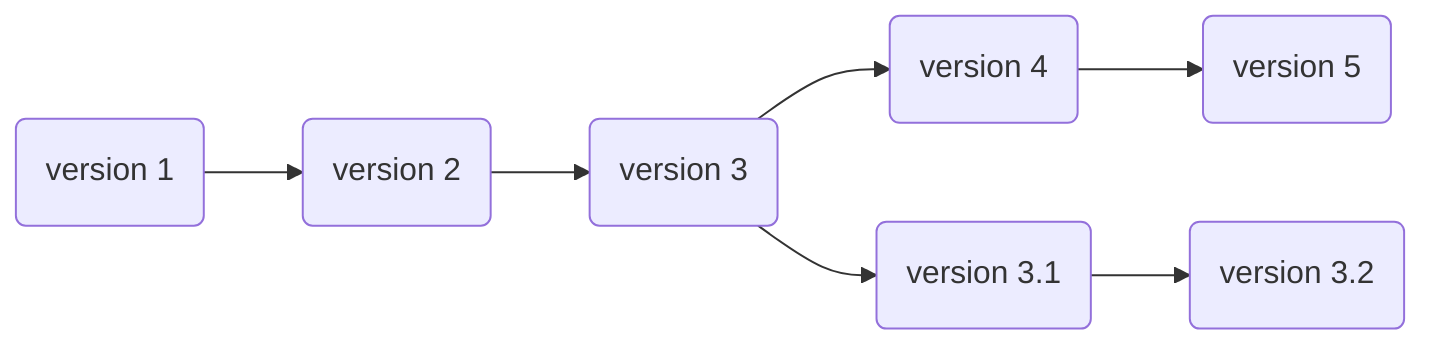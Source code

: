 flowchart LR
  v1(version 1) --> v2(version 2)
  v2(version 2) --> v3(version 3)
  v3(version 3) --> v4(version 4)
  v4(version 4) --> v5(version 5)
  v3(version 3) --> v3.1(version 3.1)
  v3.1(version 3.1) --> v3.2(version 3.2)